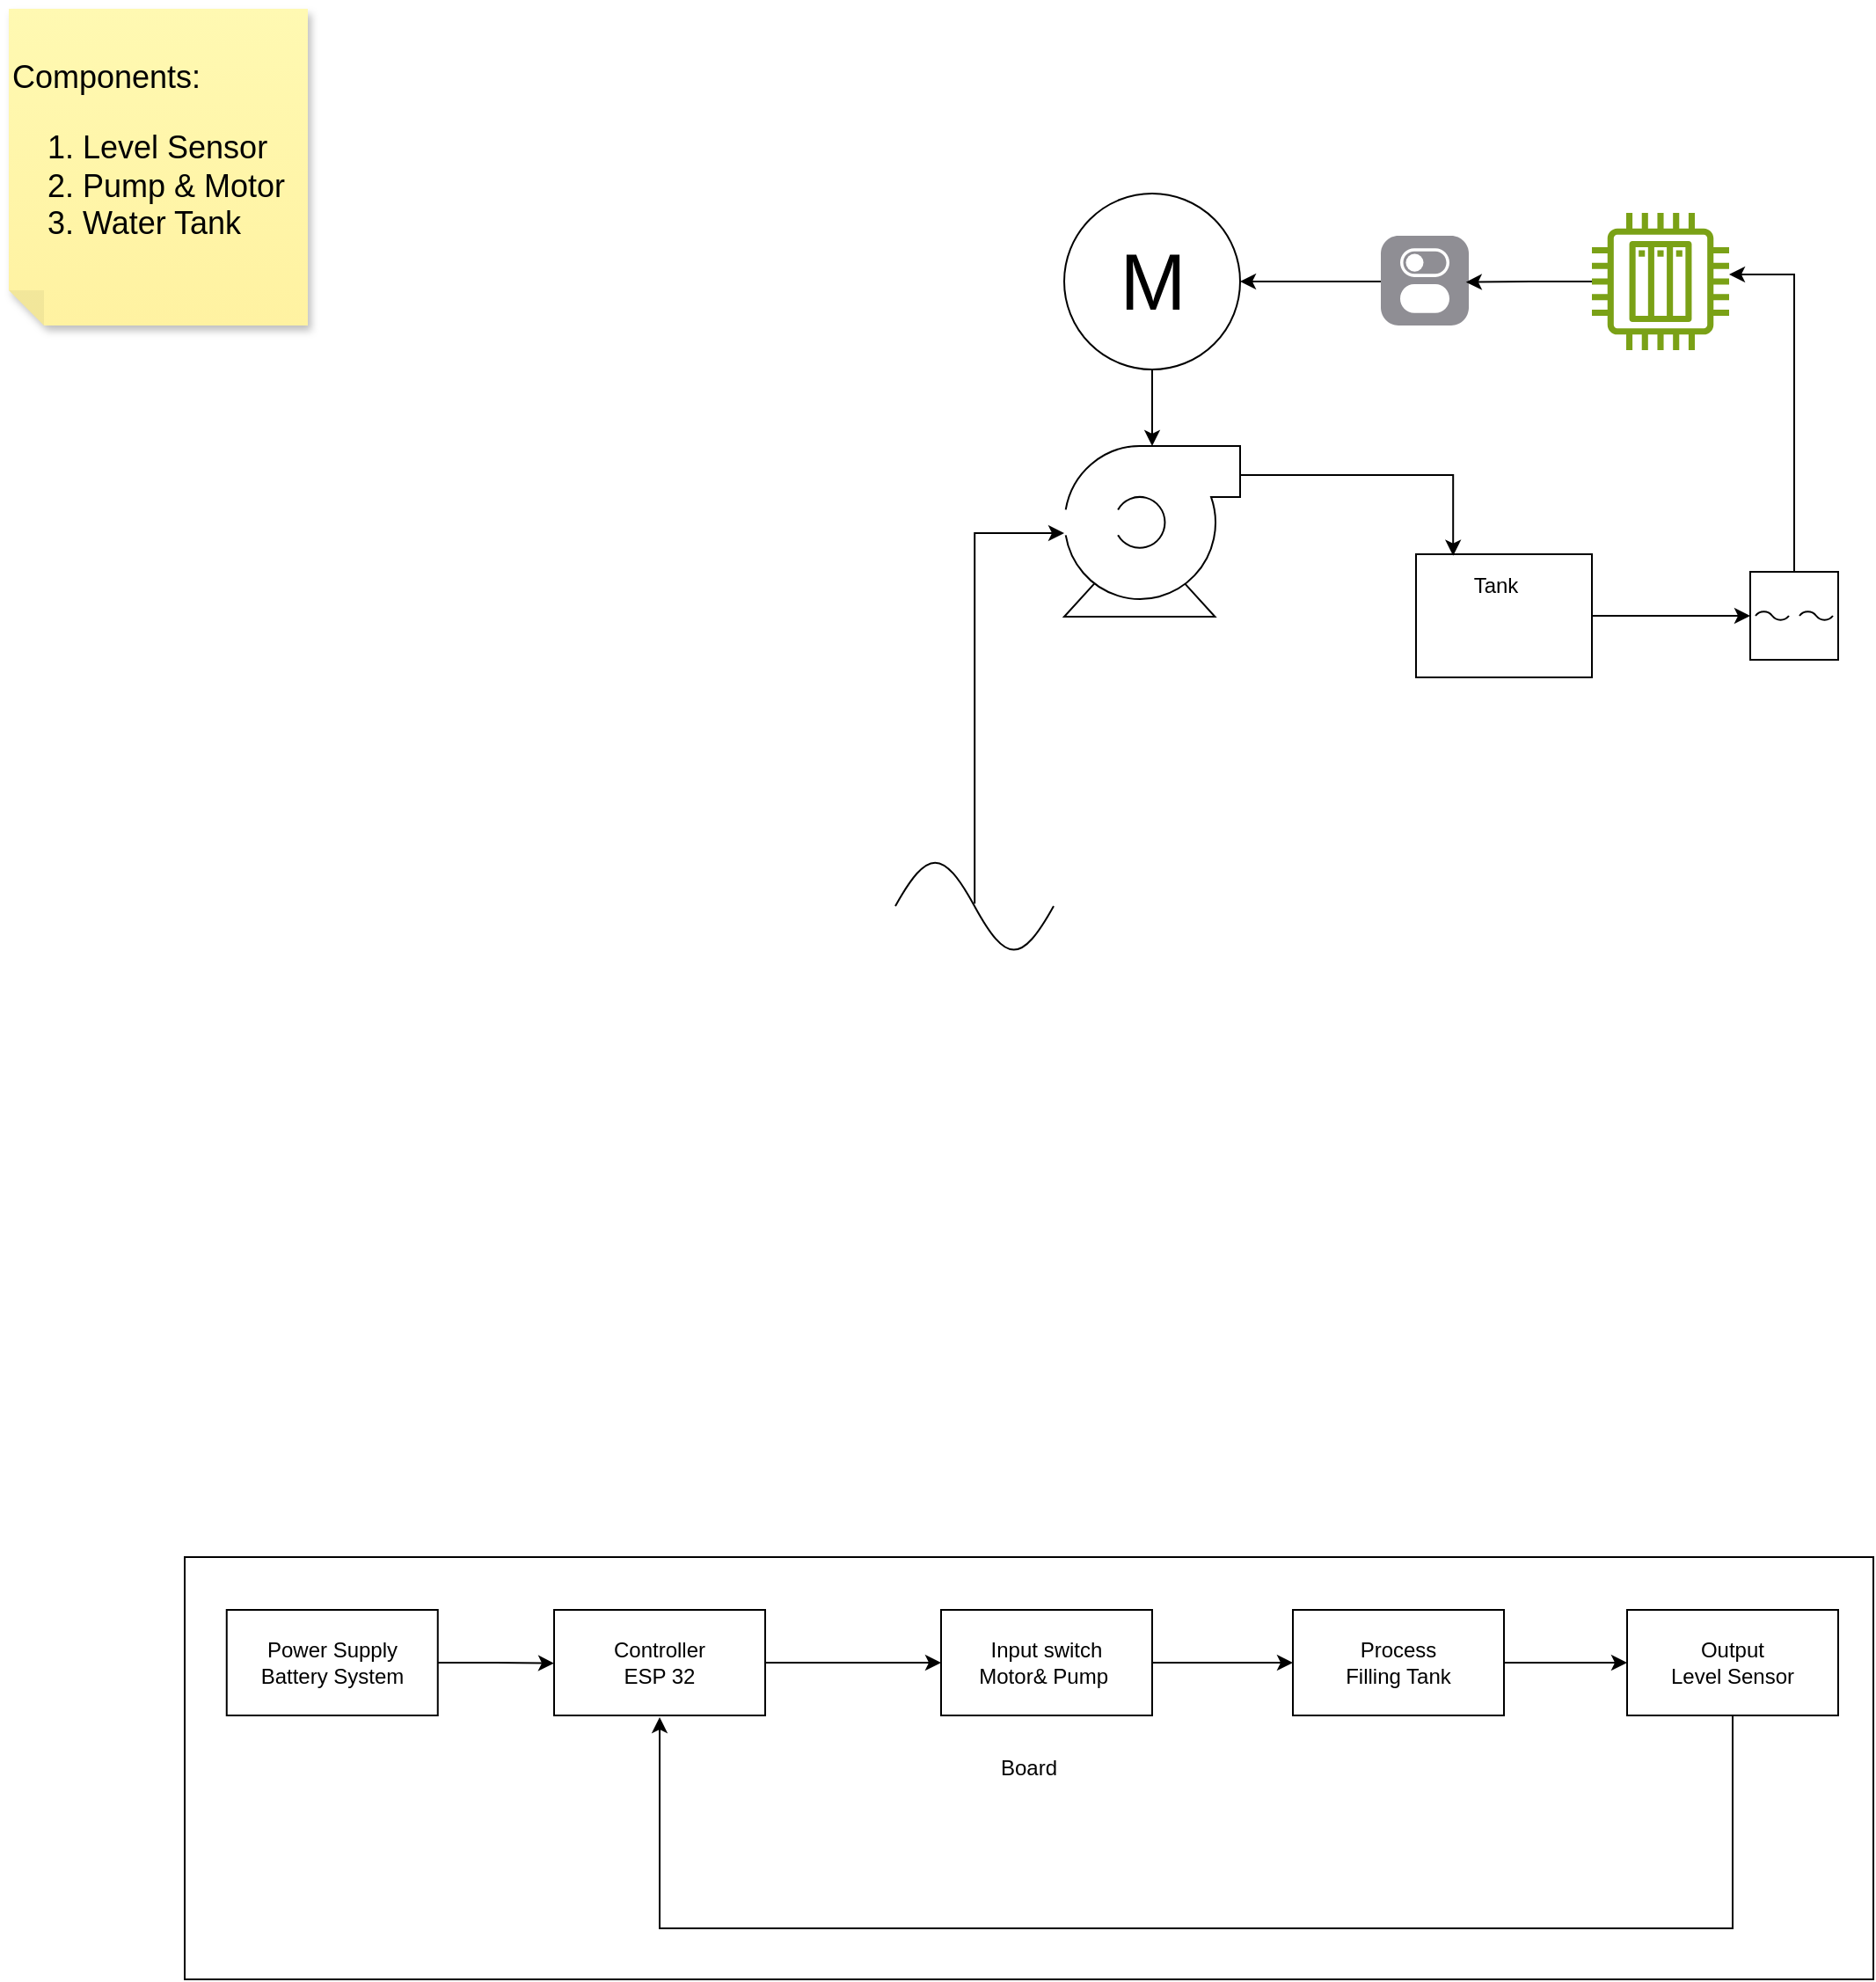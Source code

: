 <mxfile version="24.7.17" pages="2">
  <diagram name="Page-1" id="r7G6-msiFNDbEfIQwIHp">
    <mxGraphModel dx="1067" dy="546" grid="1" gridSize="10" guides="1" tooltips="1" connect="1" arrows="1" fold="1" page="1" pageScale="1" pageWidth="1600" pageHeight="900" background="none" math="0" shadow="0">
      <root>
        <mxCell id="0" />
        <mxCell id="1" parent="0" />
        <mxCell id="1eMU61Zj5nm7z0jDIost-12" value="Board" style="rounded=0;whiteSpace=wrap;html=1;" vertex="1" parent="1">
          <mxGeometry x="150" y="930" width="960" height="240" as="geometry" />
        </mxCell>
        <mxCell id="XfuuROyitthQNEPASvEh-1" value="&lt;font style=&quot;font-size: 18px;&quot;&gt;Components:&lt;/font&gt;&lt;div style=&quot;font-size: 18px;&quot;&gt;&lt;ol&gt;&lt;li&gt;&lt;font style=&quot;font-size: 18px;&quot;&gt;Level Sensor&lt;/font&gt;&lt;/li&gt;&lt;li&gt;&lt;font style=&quot;font-size: 18px;&quot;&gt;Pump &amp;amp; Motor&lt;/font&gt;&lt;/li&gt;&lt;li&gt;&lt;font style=&quot;font-size: 18px;&quot;&gt;Water Tank&lt;/font&gt;&lt;/li&gt;&lt;/ol&gt;&lt;/div&gt;" style="shape=note;whiteSpace=wrap;html=1;backgroundOutline=1;fontColor=#000000;darkOpacity=0.05;fillColor=#FFF9B2;strokeColor=none;fillStyle=solid;direction=west;gradientDirection=north;gradientColor=#FFF2A1;shadow=1;size=20;pointerEvents=1;align=left;rounded=0;" parent="1" vertex="1">
          <mxGeometry x="50" y="50" width="170" height="180" as="geometry" />
        </mxCell>
        <mxCell id="XfuuROyitthQNEPASvEh-3" value="" style="verticalLabelPosition=bottom;align=center;outlineConnect=0;dashed=0;html=1;verticalAlign=top;shape=mxgraph.pid.flow_sensors.ultrasonic;rounded=0;" parent="1" vertex="1">
          <mxGeometry x="1040" y="370" width="50" height="50" as="geometry" />
        </mxCell>
        <mxCell id="XfuuROyitthQNEPASvEh-16" value="" style="edgeStyle=orthogonalEdgeStyle;rounded=0;orthogonalLoop=1;jettySize=auto;html=1;" parent="1" source="XfuuROyitthQNEPASvEh-6" target="XfuuROyitthQNEPASvEh-7" edge="1">
          <mxGeometry relative="1" as="geometry" />
        </mxCell>
        <mxCell id="XfuuROyitthQNEPASvEh-6" value="M" style="dashed=0;outlineConnect=0;align=center;html=1;shape=mxgraph.pid.engines.electric_motor;fontSize=45;rounded=0;" parent="1" vertex="1">
          <mxGeometry x="650" y="155" width="100" height="100" as="geometry" />
        </mxCell>
        <mxCell id="XfuuROyitthQNEPASvEh-7" value="" style="shape=mxgraph.pid.pumps.centrifugal_pump_1;html=1;pointerEvents=1;align=center;verticalLabelPosition=bottom;verticalAlign=top;dashed=0;rounded=0;" parent="1" vertex="1">
          <mxGeometry x="650" y="298.5" width="100" height="97" as="geometry" />
        </mxCell>
        <mxCell id="XfuuROyitthQNEPASvEh-24" style="edgeStyle=orthogonalEdgeStyle;rounded=0;orthogonalLoop=1;jettySize=auto;html=1;" parent="1" source="XfuuROyitthQNEPASvEh-9" target="XfuuROyitthQNEPASvEh-3" edge="1">
          <mxGeometry relative="1" as="geometry" />
        </mxCell>
        <mxCell id="XfuuROyitthQNEPASvEh-9" value="" style="shape=mxgraph.pid.vessels.tank,_vessel;html=1;pointerEvents=1;align=center;verticalLabelPosition=bottom;verticalAlign=top;dashed=0;rounded=0;" parent="1" vertex="1">
          <mxGeometry x="850" y="360" width="100" height="70" as="geometry" />
        </mxCell>
        <mxCell id="XfuuROyitthQNEPASvEh-23" style="edgeStyle=orthogonalEdgeStyle;rounded=0;orthogonalLoop=1;jettySize=auto;html=1;entryX=0.211;entryY=0.012;entryDx=0;entryDy=0;entryPerimeter=0;" parent="1" source="XfuuROyitthQNEPASvEh-7" target="XfuuROyitthQNEPASvEh-9" edge="1">
          <mxGeometry relative="1" as="geometry">
            <mxPoint x="890" y="310" as="targetPoint" />
            <Array as="points">
              <mxPoint x="871" y="315" />
            </Array>
          </mxGeometry>
        </mxCell>
        <mxCell id="XfuuROyitthQNEPASvEh-25" style="edgeStyle=orthogonalEdgeStyle;rounded=0;orthogonalLoop=1;jettySize=auto;html=1;entryX=1;entryY=0.5;entryDx=0;entryDy=0;entryPerimeter=0;" parent="1" source="XfuuROyitthQNEPASvEh-10" target="XfuuROyitthQNEPASvEh-6" edge="1">
          <mxGeometry relative="1" as="geometry">
            <Array as="points">
              <mxPoint x="850" y="205" />
            </Array>
          </mxGeometry>
        </mxCell>
        <mxCell id="XfuuROyitthQNEPASvEh-27" value="" style="pointerEvents=1;verticalLabelPosition=bottom;shadow=0;dashed=0;align=center;html=1;verticalAlign=top;shape=mxgraph.electrical.waveforms.sine_wave;" parent="1" vertex="1">
          <mxGeometry x="554" y="527" width="90" height="66.18" as="geometry" />
        </mxCell>
        <mxCell id="XfuuROyitthQNEPASvEh-28" style="edgeStyle=orthogonalEdgeStyle;rounded=0;orthogonalLoop=1;jettySize=auto;html=1;entryX=0.01;entryY=0.5;entryDx=0;entryDy=0;entryPerimeter=0;exitX=0.501;exitY=0.477;exitDx=0;exitDy=0;exitPerimeter=0;" parent="1" source="XfuuROyitthQNEPASvEh-27" edge="1">
          <mxGeometry relative="1" as="geometry">
            <mxPoint x="599" y="561" as="sourcePoint" />
            <mxPoint x="650" y="348" as="targetPoint" />
            <Array as="points">
              <mxPoint x="599" y="348" />
            </Array>
          </mxGeometry>
        </mxCell>
        <mxCell id="XfuuROyitthQNEPASvEh-29" value="" style="edgeStyle=orthogonalEdgeStyle;rounded=0;orthogonalLoop=1;jettySize=auto;html=1;" parent="1" source="XfuuROyitthQNEPASvEh-3" target="XfuuROyitthQNEPASvEh-12" edge="1">
          <mxGeometry relative="1" as="geometry">
            <mxPoint x="1065" y="370" as="sourcePoint" />
            <mxPoint x="1030" y="160" as="targetPoint" />
            <Array as="points">
              <mxPoint x="1065" y="201" />
              <mxPoint x="990" y="201" />
              <mxPoint x="990" y="201" />
            </Array>
          </mxGeometry>
        </mxCell>
        <mxCell id="XfuuROyitthQNEPASvEh-12" value="" style="outlineConnect=0;fontColor=#232F3E;gradientColor=none;fillColor=#7AA116;strokeColor=none;dashed=0;verticalLabelPosition=bottom;verticalAlign=top;align=center;html=1;fontSize=12;fontStyle=0;aspect=fixed;pointerEvents=1;shape=mxgraph.aws4.iot_thing_plc;rounded=0;" parent="1" vertex="1">
          <mxGeometry x="950" y="166" width="78" height="78" as="geometry" />
        </mxCell>
        <mxCell id="XfuuROyitthQNEPASvEh-10" value="" style="html=1;strokeWidth=1;shadow=0;dashed=0;shape=mxgraph.ios7.misc.switch;fillColor=#8F8E94;strokeColor=none;buttonText=;strokeColor2=#222222;fontColor=#222222;fontSize=8;verticalLabelPosition=bottom;verticalAlign=top;align=center;rounded=0;" parent="1" vertex="1">
          <mxGeometry x="830" y="179" width="50" height="51" as="geometry" />
        </mxCell>
        <mxCell id="XfuuROyitthQNEPASvEh-31" style="edgeStyle=orthogonalEdgeStyle;rounded=0;orthogonalLoop=1;jettySize=auto;html=1;entryX=0.968;entryY=0.516;entryDx=0;entryDy=0;entryPerimeter=0;" parent="1" source="XfuuROyitthQNEPASvEh-12" target="XfuuROyitthQNEPASvEh-10" edge="1">
          <mxGeometry relative="1" as="geometry" />
        </mxCell>
        <mxCell id="2Z1fCvPVcQ1iOAPQn71V-1" value="Tank&lt;div&gt;&lt;br&gt;&lt;/div&gt;" style="text;html=1;align=center;verticalAlign=middle;resizable=0;points=[];autosize=1;strokeColor=none;fillColor=none;" vertex="1" parent="1">
          <mxGeometry x="870" y="365" width="50" height="40" as="geometry" />
        </mxCell>
        <mxCell id="1eMU61Zj5nm7z0jDIost-3" value="" style="edgeStyle=orthogonalEdgeStyle;rounded=0;orthogonalLoop=1;jettySize=auto;html=1;" edge="1" parent="1" source="1eMU61Zj5nm7z0jDIost-1" target="1eMU61Zj5nm7z0jDIost-2">
          <mxGeometry relative="1" as="geometry" />
        </mxCell>
        <mxCell id="1eMU61Zj5nm7z0jDIost-5" value="" style="edgeStyle=orthogonalEdgeStyle;rounded=0;orthogonalLoop=1;jettySize=auto;html=1;startArrow=classic;startFill=1;endArrow=none;endFill=0;" edge="1" parent="1" source="1eMU61Zj5nm7z0jDIost-1" target="1eMU61Zj5nm7z0jDIost-4">
          <mxGeometry relative="1" as="geometry" />
        </mxCell>
        <mxCell id="1eMU61Zj5nm7z0jDIost-1" value="Process&lt;div&gt;Filling Tank&lt;/div&gt;" style="whiteSpace=wrap;html=1;" vertex="1" parent="1">
          <mxGeometry x="780" y="960" width="120" height="60" as="geometry" />
        </mxCell>
        <mxCell id="1eMU61Zj5nm7z0jDIost-9" style="edgeStyle=orthogonalEdgeStyle;rounded=0;orthogonalLoop=1;jettySize=auto;html=1;" edge="1" parent="1" source="1eMU61Zj5nm7z0jDIost-2">
          <mxGeometry relative="1" as="geometry">
            <mxPoint x="420" y="1021" as="targetPoint" />
            <Array as="points">
              <mxPoint x="1030" y="1141" />
              <mxPoint x="420" y="1141" />
            </Array>
          </mxGeometry>
        </mxCell>
        <mxCell id="1eMU61Zj5nm7z0jDIost-2" value="Output&lt;div&gt;Level Sensor&lt;/div&gt;" style="whiteSpace=wrap;html=1;" vertex="1" parent="1">
          <mxGeometry x="970" y="960" width="120" height="60" as="geometry" />
        </mxCell>
        <mxCell id="1eMU61Zj5nm7z0jDIost-4" value="Input switch&lt;br&gt;&lt;div&gt;&lt;span style=&quot;background-color: initial;&quot;&gt;Motor&amp;amp;&amp;nbsp;&lt;/span&gt;Pump&amp;nbsp;&lt;/div&gt;" style="whiteSpace=wrap;html=1;" vertex="1" parent="1">
          <mxGeometry x="580" y="960" width="120" height="60" as="geometry" />
        </mxCell>
        <mxCell id="1eMU61Zj5nm7z0jDIost-8" style="edgeStyle=orthogonalEdgeStyle;rounded=0;orthogonalLoop=1;jettySize=auto;html=1;" edge="1" parent="1" source="1eMU61Zj5nm7z0jDIost-6" target="1eMU61Zj5nm7z0jDIost-4">
          <mxGeometry relative="1" as="geometry" />
        </mxCell>
        <mxCell id="1eMU61Zj5nm7z0jDIost-6" value="Controller&lt;div&gt;ESP 32&lt;/div&gt;" style="whiteSpace=wrap;html=1;" vertex="1" parent="1">
          <mxGeometry x="360" y="960" width="120" height="60" as="geometry" />
        </mxCell>
        <mxCell id="1eMU61Zj5nm7z0jDIost-10" value="Power Supply&lt;div&gt;Battery System&lt;/div&gt;" style="rounded=0;whiteSpace=wrap;html=1;" vertex="1" parent="1">
          <mxGeometry x="173.88" y="960" width="120" height="60" as="geometry" />
        </mxCell>
        <mxCell id="1eMU61Zj5nm7z0jDIost-11" style="edgeStyle=orthogonalEdgeStyle;rounded=0;orthogonalLoop=1;jettySize=auto;html=1;entryX=0.051;entryY=0.506;entryDx=0;entryDy=0;entryPerimeter=0;" edge="1" parent="1" source="1eMU61Zj5nm7z0jDIost-10">
          <mxGeometry relative="1" as="geometry">
            <mxPoint x="360.0" y="990.36" as="targetPoint" />
          </mxGeometry>
        </mxCell>
      </root>
    </mxGraphModel>
  </diagram>
  <diagram id="18eVjP8CNNq3zacc5nZO" name="Page-2">
    <mxGraphModel dx="1838" dy="940" grid="1" gridSize="10" guides="1" tooltips="1" connect="1" arrows="1" fold="1" page="1" pageScale="1" pageWidth="1600" pageHeight="900" math="0" shadow="0">
      <root>
        <mxCell id="0" />
        <mxCell id="1" parent="0" />
        <mxCell id="PLQV0hYqcaqGxVNB4rza-23" style="edgeStyle=orthogonalEdgeStyle;rounded=0;orthogonalLoop=1;jettySize=auto;html=1;exitX=1;exitY=0.5;exitDx=0;exitDy=0;entryX=0;entryY=0.5;entryDx=0;entryDy=0;" edge="1" parent="1" source="PLQV0hYqcaqGxVNB4rza-1" target="PLQV0hYqcaqGxVNB4rza-8">
          <mxGeometry relative="1" as="geometry" />
        </mxCell>
        <mxCell id="PLQV0hYqcaqGxVNB4rza-1" value="Turn on the pump" style="shape=parallelogram;perimeter=parallelogramPerimeter;whiteSpace=wrap;html=1;fixedSize=1;" vertex="1" parent="1">
          <mxGeometry x="444" y="530" width="120" height="60" as="geometry" />
        </mxCell>
        <mxCell id="PLQV0hYqcaqGxVNB4rza-21" style="edgeStyle=orthogonalEdgeStyle;rounded=0;orthogonalLoop=1;jettySize=auto;html=1;exitX=1;exitY=1;exitDx=0;exitDy=0;" edge="1" parent="1" source="PLQV0hYqcaqGxVNB4rza-3" target="PLQV0hYqcaqGxVNB4rza-1">
          <mxGeometry relative="1" as="geometry" />
        </mxCell>
        <mxCell id="PLQV0hYqcaqGxVNB4rza-22" style="edgeStyle=orthogonalEdgeStyle;rounded=0;orthogonalLoop=1;jettySize=auto;html=1;exitX=1;exitY=0;exitDx=0;exitDy=0;" edge="1" parent="1" source="PLQV0hYqcaqGxVNB4rza-3" target="PLQV0hYqcaqGxVNB4rza-5">
          <mxGeometry relative="1" as="geometry" />
        </mxCell>
        <mxCell id="PLQV0hYqcaqGxVNB4rza-3" value="Is water is below x meter?" style="rhombus;whiteSpace=wrap;html=1;" vertex="1" parent="1">
          <mxGeometry x="190" y="340" width="190" height="190" as="geometry" />
        </mxCell>
        <mxCell id="PLQV0hYqcaqGxVNB4rza-33" style="edgeStyle=orthogonalEdgeStyle;rounded=0;orthogonalLoop=1;jettySize=auto;html=1;entryX=0.5;entryY=0;entryDx=0;entryDy=0;" edge="1" parent="1" source="PLQV0hYqcaqGxVNB4rza-5" target="PLQV0hYqcaqGxVNB4rza-3">
          <mxGeometry relative="1" as="geometry">
            <Array as="points">
              <mxPoint x="510" y="200" />
              <mxPoint x="285" y="200" />
            </Array>
          </mxGeometry>
        </mxCell>
        <mxCell id="PLQV0hYqcaqGxVNB4rza-5" value="Continue checking" style="shape=parallelogram;perimeter=parallelogramPerimeter;whiteSpace=wrap;html=1;fixedSize=1;" vertex="1" parent="1">
          <mxGeometry x="450" y="280" width="120" height="60" as="geometry" />
        </mxCell>
        <mxCell id="PLQV0hYqcaqGxVNB4rza-24" style="edgeStyle=orthogonalEdgeStyle;rounded=0;orthogonalLoop=1;jettySize=auto;html=1;exitX=1;exitY=0;exitDx=0;exitDy=0;" edge="1" parent="1" source="PLQV0hYqcaqGxVNB4rza-8" target="PLQV0hYqcaqGxVNB4rza-11">
          <mxGeometry relative="1" as="geometry" />
        </mxCell>
        <mxCell id="PLQV0hYqcaqGxVNB4rza-25" style="edgeStyle=orthogonalEdgeStyle;rounded=0;orthogonalLoop=1;jettySize=auto;html=1;exitX=1;exitY=1;exitDx=0;exitDy=0;" edge="1" parent="1" source="PLQV0hYqcaqGxVNB4rza-8" target="PLQV0hYqcaqGxVNB4rza-12">
          <mxGeometry relative="1" as="geometry" />
        </mxCell>
        <mxCell id="PLQV0hYqcaqGxVNB4rza-8" value="Is water level rising?" style="rhombus;whiteSpace=wrap;html=1;" vertex="1" parent="1">
          <mxGeometry x="660" y="490" width="140" height="140" as="geometry" />
        </mxCell>
        <mxCell id="PLQV0hYqcaqGxVNB4rza-31" style="edgeStyle=orthogonalEdgeStyle;rounded=0;orthogonalLoop=1;jettySize=auto;html=1;exitX=1;exitY=0.5;exitDx=0;exitDy=0;entryX=0;entryY=0.5;entryDx=0;entryDy=0;" edge="1" parent="1" source="PLQV0hYqcaqGxVNB4rza-11" target="PLQV0hYqcaqGxVNB4rza-30">
          <mxGeometry relative="1" as="geometry" />
        </mxCell>
        <mxCell id="PLQV0hYqcaqGxVNB4rza-11" value="Check for height" style="shape=parallelogram;perimeter=parallelogramPerimeter;whiteSpace=wrap;html=1;fixedSize=1;" vertex="1" parent="1">
          <mxGeometry x="930" y="430" width="120" height="60" as="geometry" />
        </mxCell>
        <mxCell id="EUzcuMT9F8m7jiTUoN_T-10" style="edgeStyle=orthogonalEdgeStyle;rounded=0;orthogonalLoop=1;jettySize=auto;html=1;exitX=1;exitY=0.5;exitDx=0;exitDy=0;" edge="1" parent="1" source="PLQV0hYqcaqGxVNB4rza-12" target="EUzcuMT9F8m7jiTUoN_T-9">
          <mxGeometry relative="1" as="geometry">
            <Array as="points">
              <mxPoint x="1110" y="660" />
              <mxPoint x="1110" y="660" />
            </Array>
          </mxGeometry>
        </mxCell>
        <mxCell id="PLQV0hYqcaqGxVNB4rza-12" value="Need priming" style="shape=parallelogram;perimeter=parallelogramPerimeter;whiteSpace=wrap;html=1;fixedSize=1;" vertex="1" parent="1">
          <mxGeometry x="930" y="630" width="120" height="60" as="geometry" />
        </mxCell>
        <mxCell id="PLQV0hYqcaqGxVNB4rza-26" value="YES" style="text;html=1;align=center;verticalAlign=middle;resizable=0;points=[];autosize=1;strokeColor=none;fillColor=none;" vertex="1" parent="1">
          <mxGeometry x="360" y="490" width="50" height="30" as="geometry" />
        </mxCell>
        <mxCell id="PLQV0hYqcaqGxVNB4rza-27" value="NO" style="text;html=1;align=center;verticalAlign=middle;resizable=0;points=[];autosize=1;strokeColor=none;fillColor=none;" vertex="1" parent="1">
          <mxGeometry x="365" y="348" width="40" height="30" as="geometry" />
        </mxCell>
        <mxCell id="PLQV0hYqcaqGxVNB4rza-28" value="YES" style="text;html=1;align=center;verticalAlign=middle;resizable=0;points=[];autosize=1;strokeColor=none;fillColor=none;" vertex="1" parent="1">
          <mxGeometry x="795" y="458" width="50" height="30" as="geometry" />
        </mxCell>
        <mxCell id="PLQV0hYqcaqGxVNB4rza-29" value="NO" style="text;html=1;align=center;verticalAlign=middle;resizable=0;points=[];autosize=1;strokeColor=none;fillColor=none;" vertex="1" parent="1">
          <mxGeometry x="790" y="628" width="40" height="30" as="geometry" />
        </mxCell>
        <mxCell id="EUzcuMT9F8m7jiTUoN_T-2" style="edgeStyle=orthogonalEdgeStyle;rounded=0;orthogonalLoop=1;jettySize=auto;html=1;exitX=0.5;exitY=0;exitDx=0;exitDy=0;entryX=0.5;entryY=0;entryDx=0;entryDy=0;" edge="1" parent="1" source="PLQV0hYqcaqGxVNB4rza-30" target="PLQV0hYqcaqGxVNB4rza-8">
          <mxGeometry relative="1" as="geometry" />
        </mxCell>
        <mxCell id="EUzcuMT9F8m7jiTUoN_T-8" style="edgeStyle=orthogonalEdgeStyle;rounded=0;orthogonalLoop=1;jettySize=auto;html=1;exitX=1;exitY=0.5;exitDx=0;exitDy=0;" edge="1" parent="1" source="PLQV0hYqcaqGxVNB4rza-30" target="EUzcuMT9F8m7jiTUoN_T-7">
          <mxGeometry relative="1" as="geometry">
            <Array as="points">
              <mxPoint x="1360" y="460" />
              <mxPoint x="1360" y="460" />
            </Array>
          </mxGeometry>
        </mxCell>
        <mxCell id="PLQV0hYqcaqGxVNB4rza-30" value="Is water level is above y meter?" style="rhombus;whiteSpace=wrap;html=1;" vertex="1" parent="1">
          <mxGeometry x="1140" y="420" width="80" height="80" as="geometry" />
        </mxCell>
        <mxCell id="EUzcuMT9F8m7jiTUoN_T-3" value="NO" style="text;html=1;align=center;verticalAlign=middle;resizable=0;points=[];autosize=1;strokeColor=none;fillColor=none;" vertex="1" parent="1">
          <mxGeometry x="1160" y="360" width="40" height="30" as="geometry" />
        </mxCell>
        <mxCell id="EUzcuMT9F8m7jiTUoN_T-7" value="Turn of the pump" style="shape=parallelogram;perimeter=parallelogramPerimeter;whiteSpace=wrap;html=1;fixedSize=1;" vertex="1" parent="1">
          <mxGeometry x="1400" y="428" width="120" height="60" as="geometry" />
        </mxCell>
        <mxCell id="EUzcuMT9F8m7jiTUoN_T-9" value="Report operator for priming &amp;amp; turn off the pump" style="shape=parallelogram;perimeter=parallelogramPerimeter;whiteSpace=wrap;html=1;fixedSize=1;" vertex="1" parent="1">
          <mxGeometry x="1120" y="628" width="120" height="60" as="geometry" />
        </mxCell>
        <mxCell id="EUzcuMT9F8m7jiTUoN_T-11" value="YES" style="text;html=1;align=center;verticalAlign=middle;resizable=0;points=[];autosize=1;strokeColor=none;fillColor=none;" vertex="1" parent="1">
          <mxGeometry x="1225" y="468" width="50" height="30" as="geometry" />
        </mxCell>
      </root>
    </mxGraphModel>
  </diagram>
</mxfile>
